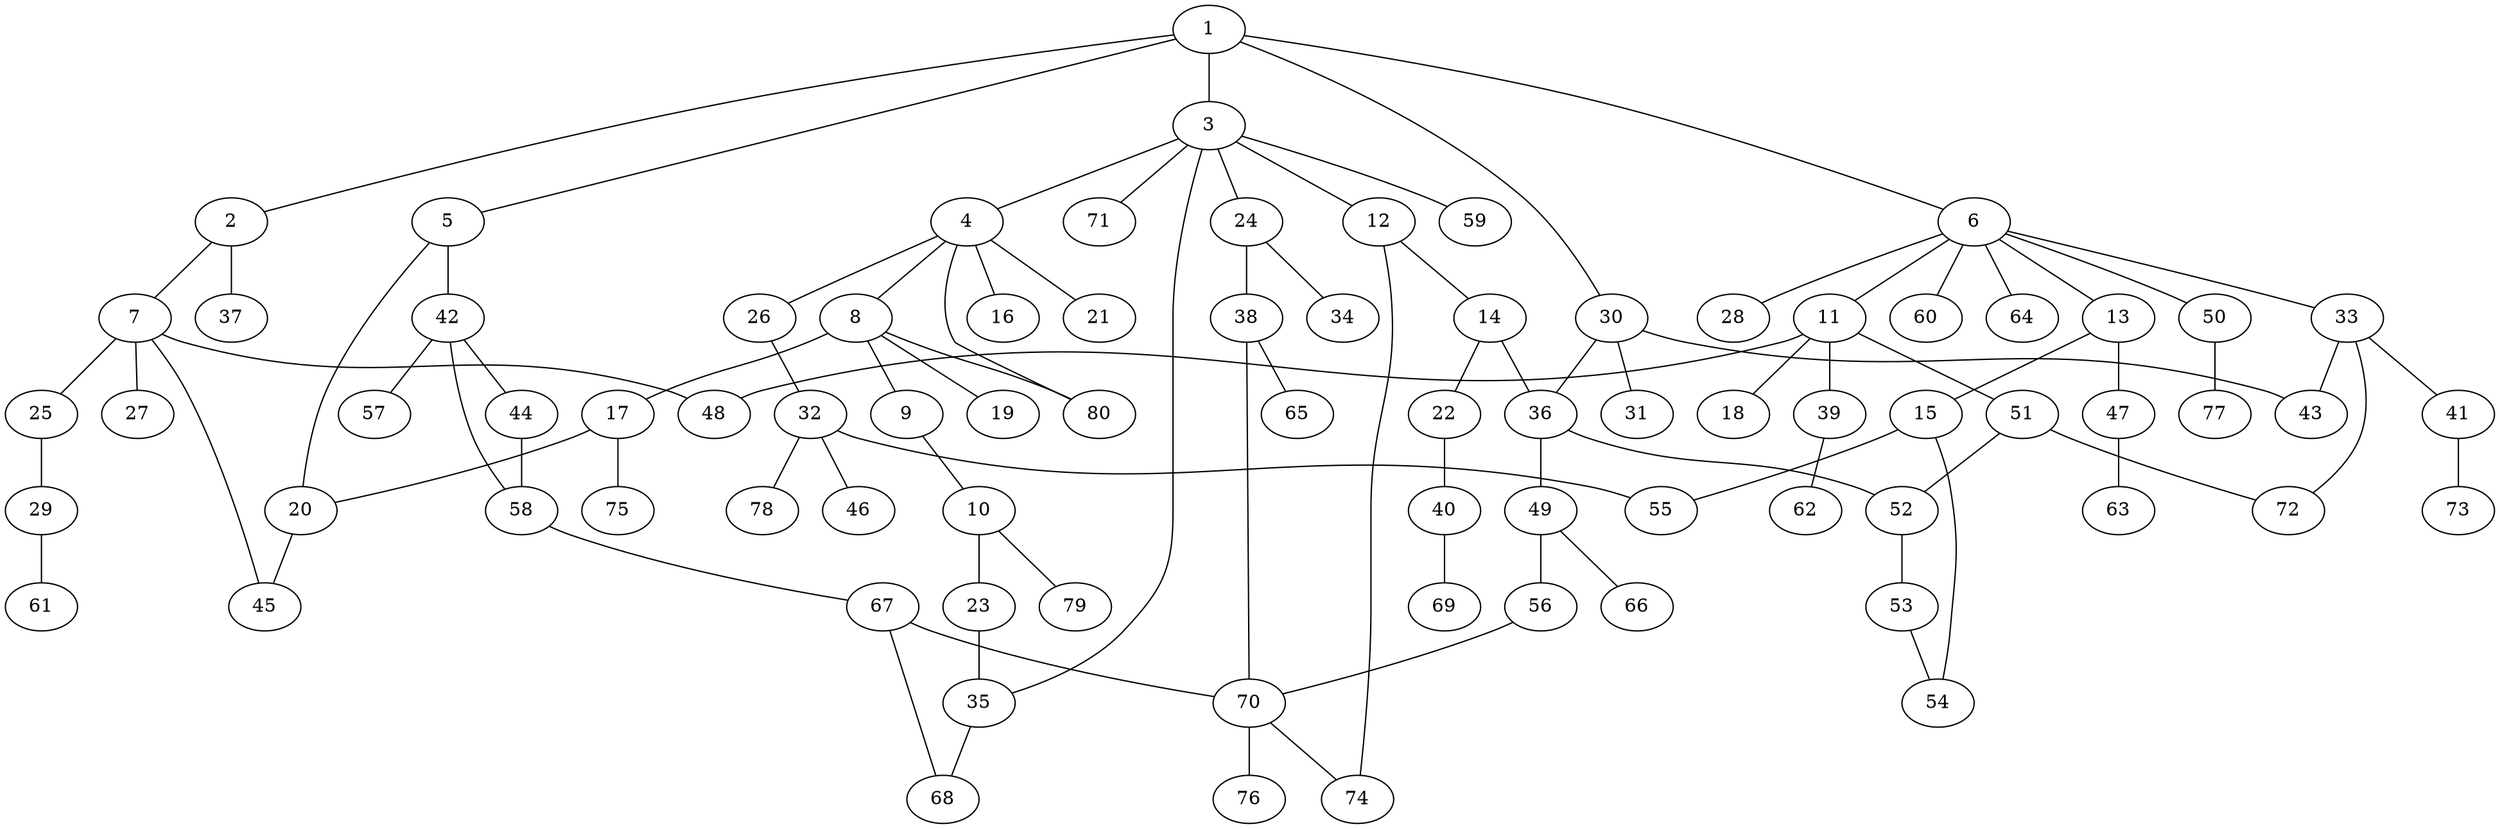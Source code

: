 graph graphname {1--2
1--3
1--5
1--6
1--30
2--7
2--37
3--4
3--12
3--24
3--35
3--59
3--71
4--8
4--16
4--21
4--26
4--80
5--20
5--42
6--11
6--13
6--28
6--33
6--50
6--60
6--64
7--25
7--27
7--45
7--48
8--9
8--17
8--19
8--80
9--10
10--23
10--79
11--18
11--39
11--48
11--51
12--14
12--74
13--15
13--47
14--22
14--36
15--54
15--55
17--20
17--75
20--45
22--40
23--35
24--34
24--38
25--29
26--32
29--61
30--31
30--36
30--43
32--46
32--55
32--78
33--41
33--43
33--72
35--68
36--49
36--52
38--65
38--70
39--62
40--69
41--73
42--44
42--57
42--58
44--58
47--63
49--56
49--66
50--77
51--52
51--72
52--53
53--54
56--70
58--67
67--68
67--70
70--74
70--76
}